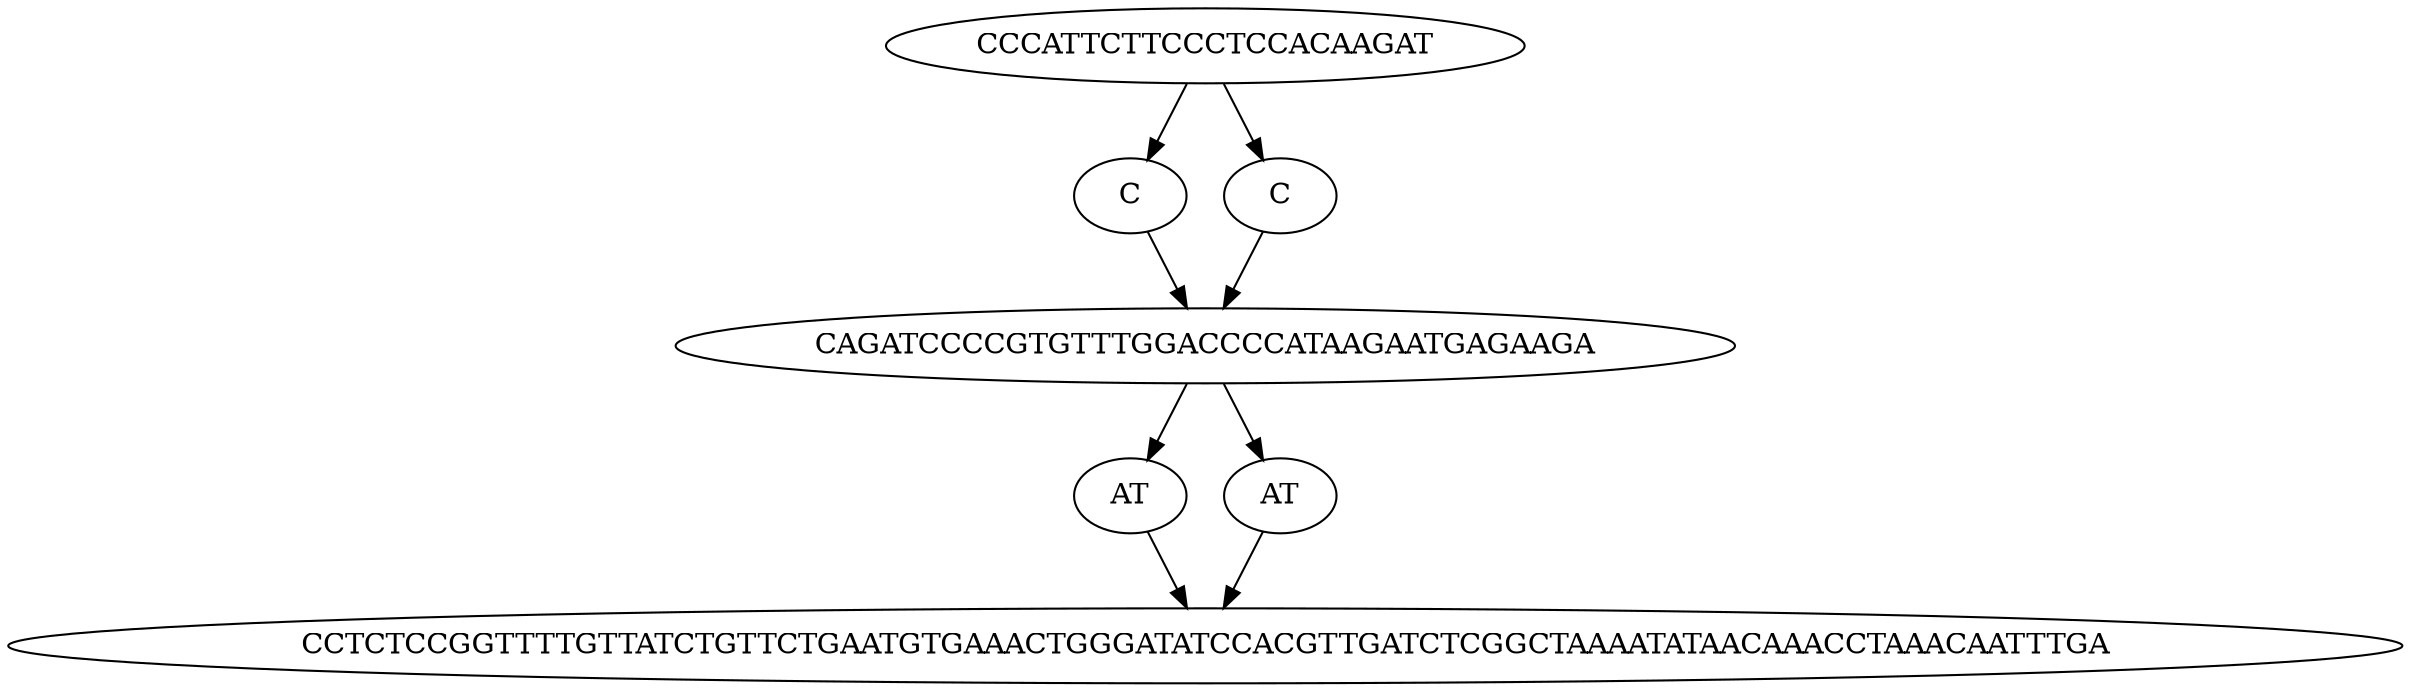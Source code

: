 // Seed Test
digraph {
	0 [label=CCCATTCTTCCCTCCACAAGAT]
	1 [label=C]
	2 [label=C]
	3 [label=CAGATCCCCGTGTTTGGACCCCATAAGAATGAGAAGA]
	4 [label=AT]
	5 [label=AT]
	6 [label=CCTCTCCGGTTTTGTTATCTGTTCTGAATGTGAAACTGGGATATCCACGTTGATCTCGGCTAAAATATAACAAACCTAAACAATTTGA]
	0 -> 1
	0 -> 2
	1 -> 3
	2 -> 3
	3 -> 4
	3 -> 5
	4 -> 6
	5 -> 6
}
